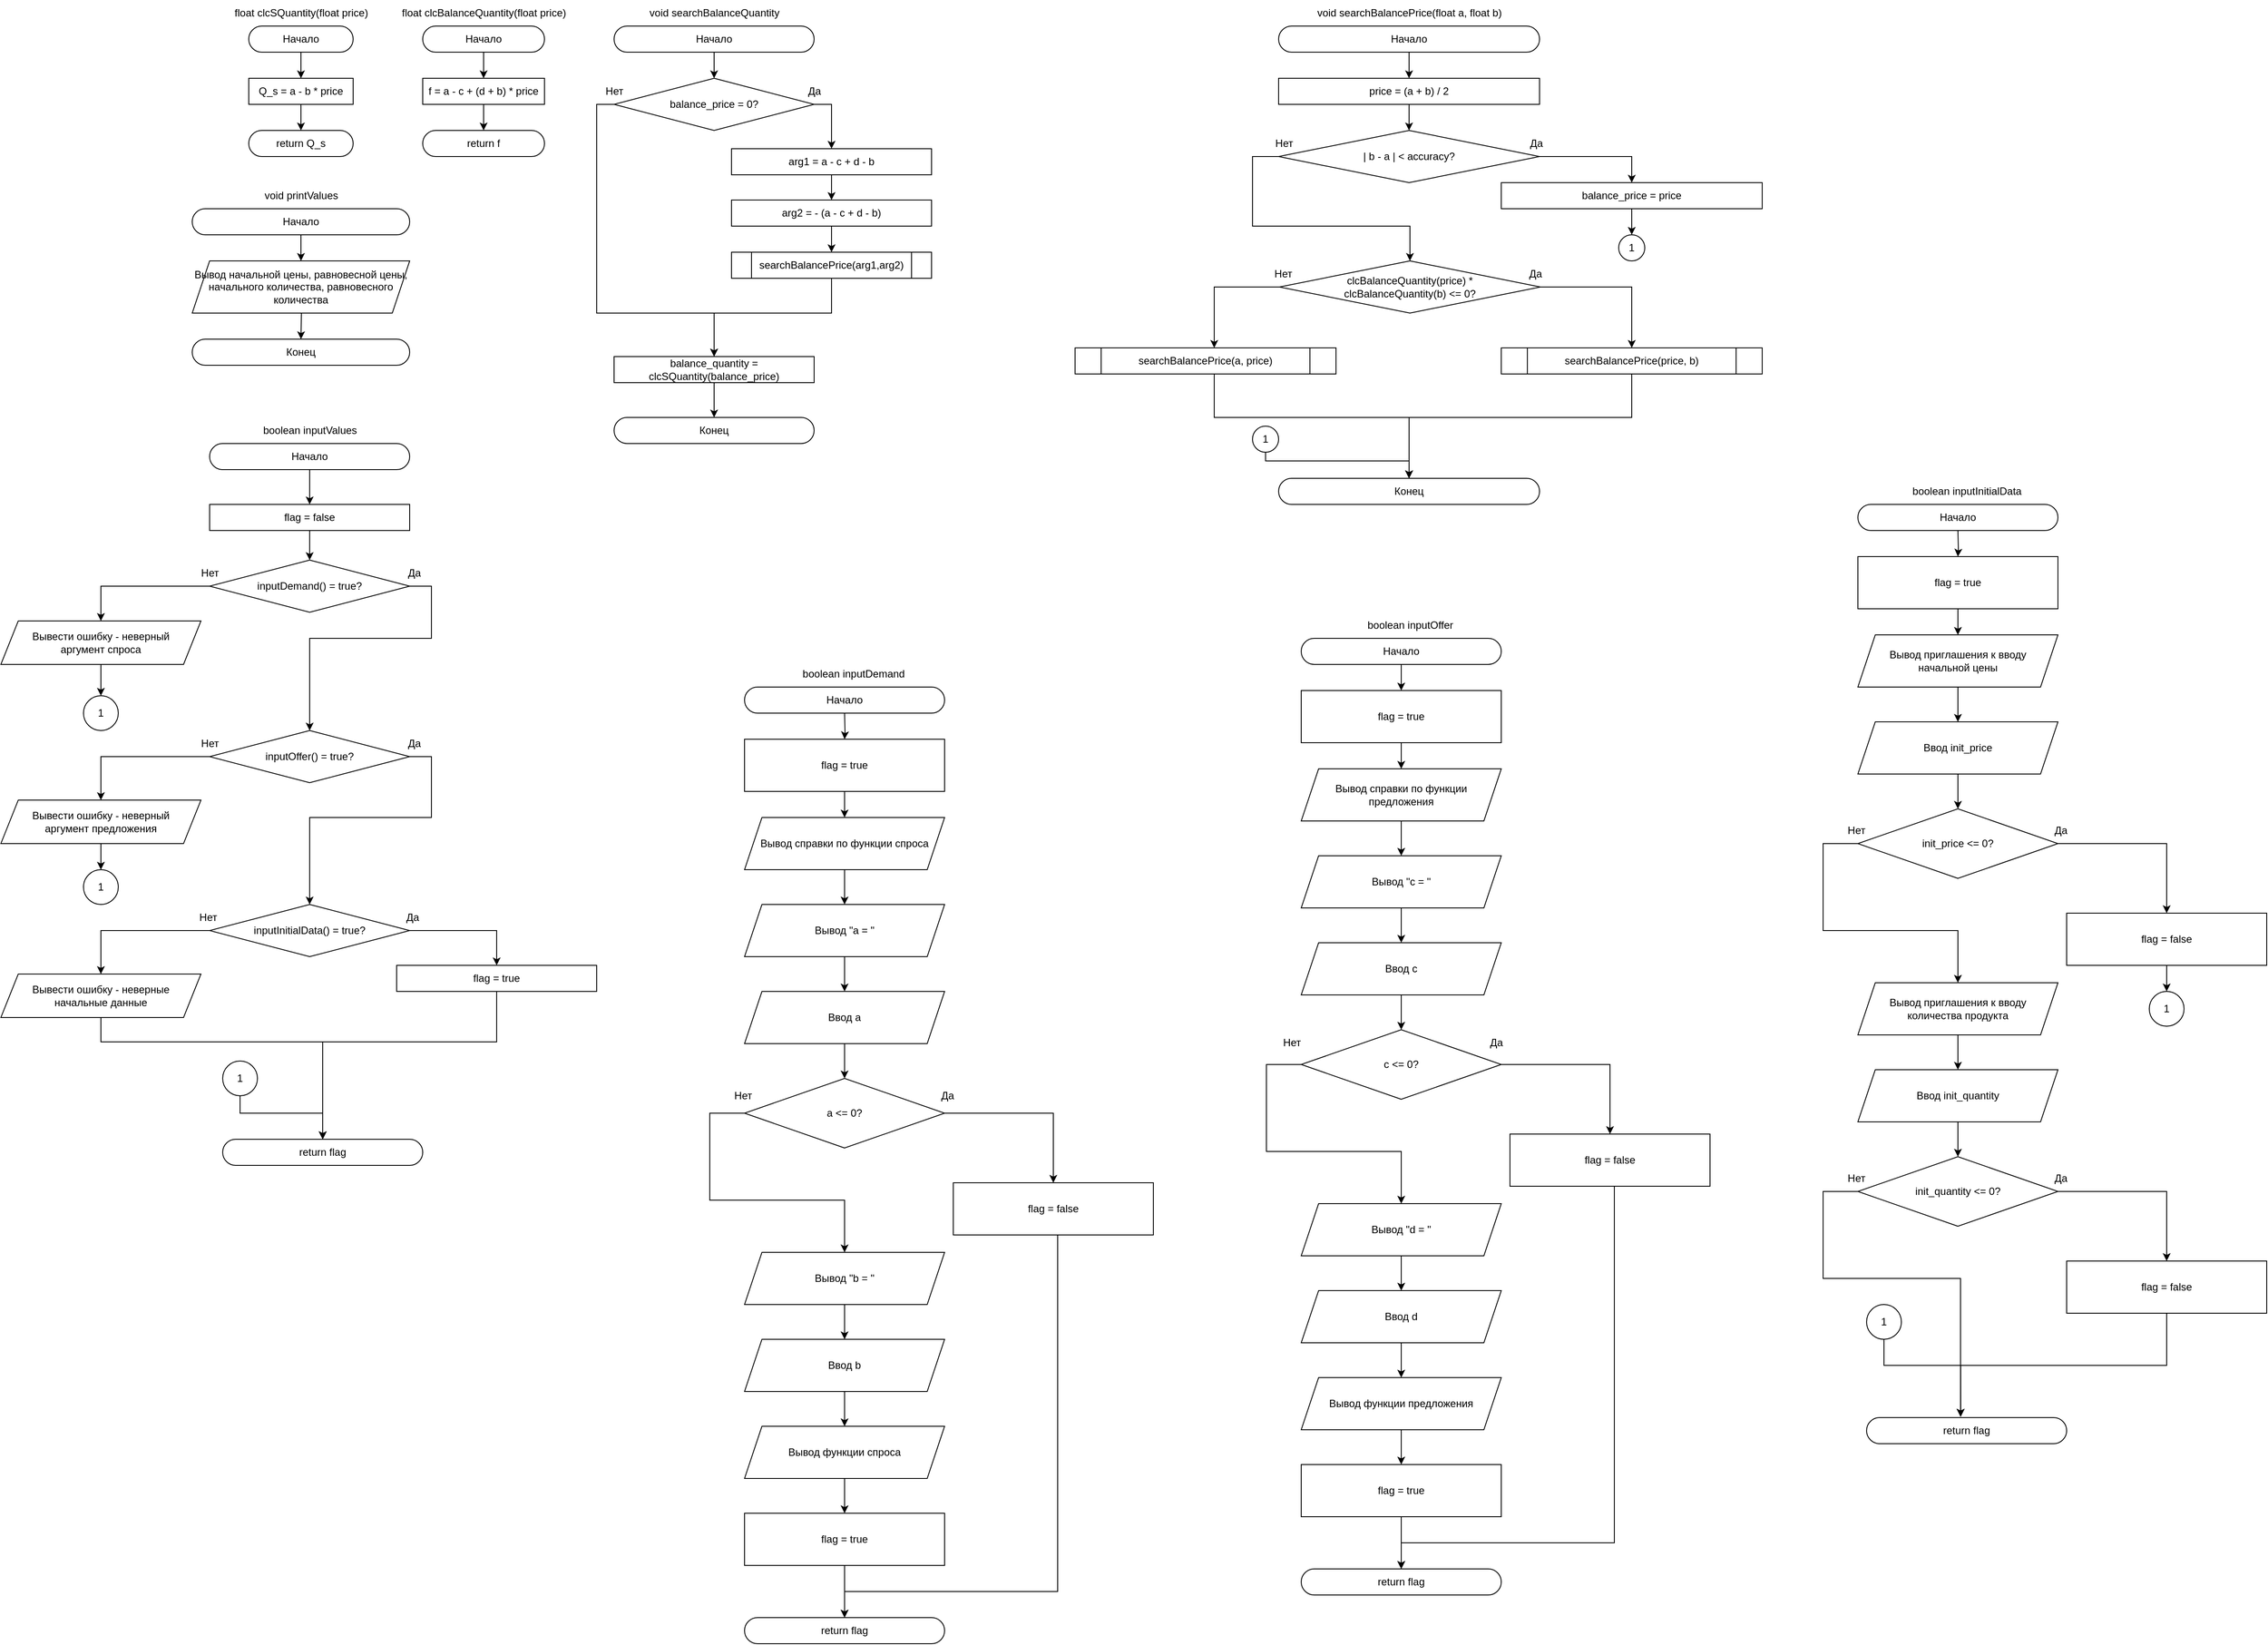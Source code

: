 <mxfile version="24.8.4">
  <diagram name="Page-1" id="zEZrDrpn3lXWLX4fDkkP">
    <mxGraphModel dx="4924" dy="2183" grid="1" gridSize="10" guides="1" tooltips="1" connect="1" arrows="1" fold="1" page="1" pageScale="1" pageWidth="827" pageHeight="1169" math="0" shadow="0">
      <root>
        <mxCell id="0" />
        <mxCell id="1" parent="0" />
        <mxCell id="jwcAEyYZiwVqodNBMimY-10" value="" style="edgeStyle=orthogonalEdgeStyle;rounded=0;orthogonalLoop=1;jettySize=auto;html=1;" edge="1" parent="1" source="jwcAEyYZiwVqodNBMimY-3" target="jwcAEyYZiwVqodNBMimY-9">
          <mxGeometry relative="1" as="geometry" />
        </mxCell>
        <mxCell id="jwcAEyYZiwVqodNBMimY-3" value="Начало" style="html=1;dashed=0;whiteSpace=wrap;shape=mxgraph.dfd.start" vertex="1" parent="1">
          <mxGeometry x="210" y="90" width="120" height="30" as="geometry" />
        </mxCell>
        <mxCell id="jwcAEyYZiwVqodNBMimY-4" value="float clcSQuantity(float price)" style="text;html=1;align=center;verticalAlign=middle;resizable=0;points=[];autosize=1;strokeColor=none;fillColor=none;" vertex="1" parent="1">
          <mxGeometry x="180" y="60" width="180" height="30" as="geometry" />
        </mxCell>
        <mxCell id="jwcAEyYZiwVqodNBMimY-8" value="return Q_s" style="html=1;dashed=0;whiteSpace=wrap;shape=mxgraph.dfd.start" vertex="1" parent="1">
          <mxGeometry x="210" y="210" width="120" height="30" as="geometry" />
        </mxCell>
        <mxCell id="jwcAEyYZiwVqodNBMimY-11" value="" style="edgeStyle=orthogonalEdgeStyle;rounded=0;orthogonalLoop=1;jettySize=auto;html=1;" edge="1" parent="1" source="jwcAEyYZiwVqodNBMimY-9" target="jwcAEyYZiwVqodNBMimY-8">
          <mxGeometry relative="1" as="geometry" />
        </mxCell>
        <mxCell id="jwcAEyYZiwVqodNBMimY-9" value="Q_s = a - b * price" style="rounded=0;whiteSpace=wrap;html=1;" vertex="1" parent="1">
          <mxGeometry x="210" y="150" width="120" height="30" as="geometry" />
        </mxCell>
        <mxCell id="jwcAEyYZiwVqodNBMimY-12" value="" style="edgeStyle=orthogonalEdgeStyle;rounded=0;orthogonalLoop=1;jettySize=auto;html=1;" edge="1" parent="1" source="jwcAEyYZiwVqodNBMimY-13" target="jwcAEyYZiwVqodNBMimY-16">
          <mxGeometry relative="1" as="geometry" />
        </mxCell>
        <mxCell id="jwcAEyYZiwVqodNBMimY-13" value="Начало" style="html=1;dashed=0;whiteSpace=wrap;shape=mxgraph.dfd.start" vertex="1" parent="1">
          <mxGeometry x="410" y="90" width="140" height="30" as="geometry" />
        </mxCell>
        <mxCell id="jwcAEyYZiwVqodNBMimY-14" value="return f" style="html=1;dashed=0;whiteSpace=wrap;shape=mxgraph.dfd.start" vertex="1" parent="1">
          <mxGeometry x="410" y="210" width="140" height="30" as="geometry" />
        </mxCell>
        <mxCell id="jwcAEyYZiwVqodNBMimY-15" value="" style="edgeStyle=orthogonalEdgeStyle;rounded=0;orthogonalLoop=1;jettySize=auto;html=1;" edge="1" parent="1" source="jwcAEyYZiwVqodNBMimY-16" target="jwcAEyYZiwVqodNBMimY-14">
          <mxGeometry relative="1" as="geometry" />
        </mxCell>
        <mxCell id="jwcAEyYZiwVqodNBMimY-16" value="f = a - c + (d + b) * price" style="rounded=0;whiteSpace=wrap;html=1;" vertex="1" parent="1">
          <mxGeometry x="410" y="150" width="140" height="30" as="geometry" />
        </mxCell>
        <mxCell id="jwcAEyYZiwVqodNBMimY-17" value="float clcBalanceQuantity(float price)" style="text;html=1;align=center;verticalAlign=middle;resizable=0;points=[];autosize=1;strokeColor=none;fillColor=none;" vertex="1" parent="1">
          <mxGeometry x="375" y="60" width="210" height="30" as="geometry" />
        </mxCell>
        <mxCell id="jwcAEyYZiwVqodNBMimY-18" value="" style="edgeStyle=orthogonalEdgeStyle;rounded=0;orthogonalLoop=1;jettySize=auto;html=1;entryX=0.5;entryY=0;entryDx=0;entryDy=0;" edge="1" parent="1" source="jwcAEyYZiwVqodNBMimY-19" target="jwcAEyYZiwVqodNBMimY-25">
          <mxGeometry relative="1" as="geometry">
            <mxPoint x="700.0" y="150" as="targetPoint" />
            <Array as="points">
              <mxPoint x="745" y="150" />
              <mxPoint x="745" y="150" />
            </Array>
          </mxGeometry>
        </mxCell>
        <mxCell id="jwcAEyYZiwVqodNBMimY-19" value="Начало" style="html=1;dashed=0;whiteSpace=wrap;shape=mxgraph.dfd.start" vertex="1" parent="1">
          <mxGeometry x="630" y="90" width="230" height="30" as="geometry" />
        </mxCell>
        <mxCell id="jwcAEyYZiwVqodNBMimY-20" value="Конец" style="html=1;dashed=0;whiteSpace=wrap;shape=mxgraph.dfd.start" vertex="1" parent="1">
          <mxGeometry x="630" y="540" width="230" height="30" as="geometry" />
        </mxCell>
        <mxCell id="jwcAEyYZiwVqodNBMimY-23" value="void searchBalanceQuantity" style="text;html=1;align=center;verticalAlign=middle;resizable=0;points=[];autosize=1;strokeColor=none;fillColor=none;" vertex="1" parent="1">
          <mxGeometry x="655" y="60" width="180" height="30" as="geometry" />
        </mxCell>
        <mxCell id="jwcAEyYZiwVqodNBMimY-37" style="edgeStyle=orthogonalEdgeStyle;rounded=0;orthogonalLoop=1;jettySize=auto;html=1;entryX=0.5;entryY=0;entryDx=0;entryDy=0;" edge="1" parent="1" source="jwcAEyYZiwVqodNBMimY-25" target="jwcAEyYZiwVqodNBMimY-29">
          <mxGeometry relative="1" as="geometry">
            <Array as="points">
              <mxPoint x="880" y="180" />
              <mxPoint x="880" y="230" />
            </Array>
          </mxGeometry>
        </mxCell>
        <mxCell id="jwcAEyYZiwVqodNBMimY-39" style="edgeStyle=orthogonalEdgeStyle;rounded=0;orthogonalLoop=1;jettySize=auto;html=1;entryX=0.5;entryY=0;entryDx=0;entryDy=0;" edge="1" parent="1" source="jwcAEyYZiwVqodNBMimY-25" target="jwcAEyYZiwVqodNBMimY-41">
          <mxGeometry relative="1" as="geometry">
            <mxPoint x="700" y="450" as="targetPoint" />
            <Array as="points">
              <mxPoint x="610" y="180" />
              <mxPoint x="610" y="420" />
              <mxPoint x="745" y="420" />
            </Array>
          </mxGeometry>
        </mxCell>
        <mxCell id="jwcAEyYZiwVqodNBMimY-25" value="balance_price = 0?" style="rhombus;whiteSpace=wrap;html=1;" vertex="1" parent="1">
          <mxGeometry x="630" y="150" width="230" height="60" as="geometry" />
        </mxCell>
        <mxCell id="jwcAEyYZiwVqodNBMimY-43" style="edgeStyle=orthogonalEdgeStyle;rounded=0;orthogonalLoop=1;jettySize=auto;html=1;entryX=0.5;entryY=0;entryDx=0;entryDy=0;" edge="1" parent="1" source="jwcAEyYZiwVqodNBMimY-26" target="jwcAEyYZiwVqodNBMimY-41">
          <mxGeometry relative="1" as="geometry">
            <Array as="points">
              <mxPoint x="880" y="420" />
              <mxPoint x="745" y="420" />
            </Array>
          </mxGeometry>
        </mxCell>
        <mxCell id="jwcAEyYZiwVqodNBMimY-26" value="searchBalancePrice(arg1,arg2)" style="shape=process;whiteSpace=wrap;html=1;backgroundOutline=1;" vertex="1" parent="1">
          <mxGeometry x="765" y="350" width="230" height="30" as="geometry" />
        </mxCell>
        <mxCell id="jwcAEyYZiwVqodNBMimY-34" value="" style="edgeStyle=orthogonalEdgeStyle;rounded=0;orthogonalLoop=1;jettySize=auto;html=1;" edge="1" parent="1" source="jwcAEyYZiwVqodNBMimY-29" target="jwcAEyYZiwVqodNBMimY-30">
          <mxGeometry relative="1" as="geometry" />
        </mxCell>
        <mxCell id="jwcAEyYZiwVqodNBMimY-29" value="arg1 = a - c + d - b" style="rounded=0;whiteSpace=wrap;html=1;" vertex="1" parent="1">
          <mxGeometry x="765" y="231" width="230" height="30" as="geometry" />
        </mxCell>
        <mxCell id="jwcAEyYZiwVqodNBMimY-35" value="" style="edgeStyle=orthogonalEdgeStyle;rounded=0;orthogonalLoop=1;jettySize=auto;html=1;" edge="1" parent="1" source="jwcAEyYZiwVqodNBMimY-30" target="jwcAEyYZiwVqodNBMimY-26">
          <mxGeometry relative="1" as="geometry" />
        </mxCell>
        <mxCell id="jwcAEyYZiwVqodNBMimY-30" value="arg2 = - (a - c + d - b)" style="rounded=0;whiteSpace=wrap;html=1;" vertex="1" parent="1">
          <mxGeometry x="765" y="290" width="230" height="30" as="geometry" />
        </mxCell>
        <mxCell id="jwcAEyYZiwVqodNBMimY-36" value="Нет" style="text;html=1;align=center;verticalAlign=middle;resizable=0;points=[];autosize=1;strokeColor=none;fillColor=none;" vertex="1" parent="1">
          <mxGeometry x="610" y="150" width="40" height="30" as="geometry" />
        </mxCell>
        <mxCell id="jwcAEyYZiwVqodNBMimY-38" value="Да" style="text;html=1;align=center;verticalAlign=middle;resizable=0;points=[];autosize=1;strokeColor=none;fillColor=none;" vertex="1" parent="1">
          <mxGeometry x="840" y="150" width="40" height="30" as="geometry" />
        </mxCell>
        <mxCell id="jwcAEyYZiwVqodNBMimY-44" value="" style="edgeStyle=orthogonalEdgeStyle;rounded=0;orthogonalLoop=1;jettySize=auto;html=1;" edge="1" parent="1" source="jwcAEyYZiwVqodNBMimY-41" target="jwcAEyYZiwVqodNBMimY-20">
          <mxGeometry relative="1" as="geometry" />
        </mxCell>
        <mxCell id="jwcAEyYZiwVqodNBMimY-41" value="balance_quantity = clcSQuantity(balance_price)" style="rounded=0;whiteSpace=wrap;html=1;" vertex="1" parent="1">
          <mxGeometry x="630" y="470" width="230" height="30" as="geometry" />
        </mxCell>
        <mxCell id="jwcAEyYZiwVqodNBMimY-53" value="" style="edgeStyle=orthogonalEdgeStyle;rounded=0;orthogonalLoop=1;jettySize=auto;html=1;" edge="1" parent="1" source="jwcAEyYZiwVqodNBMimY-46" target="jwcAEyYZiwVqodNBMimY-49">
          <mxGeometry relative="1" as="geometry" />
        </mxCell>
        <mxCell id="jwcAEyYZiwVqodNBMimY-46" value="Начало" style="html=1;dashed=0;whiteSpace=wrap;shape=mxgraph.dfd.start" vertex="1" parent="1">
          <mxGeometry x="1394" y="90" width="300" height="30" as="geometry" />
        </mxCell>
        <mxCell id="jwcAEyYZiwVqodNBMimY-47" value="Конец" style="html=1;dashed=0;whiteSpace=wrap;shape=mxgraph.dfd.start" vertex="1" parent="1">
          <mxGeometry x="1394" y="610" width="300" height="30" as="geometry" />
        </mxCell>
        <mxCell id="jwcAEyYZiwVqodNBMimY-55" value="" style="edgeStyle=orthogonalEdgeStyle;rounded=0;orthogonalLoop=1;jettySize=auto;html=1;" edge="1" parent="1" source="jwcAEyYZiwVqodNBMimY-49" target="jwcAEyYZiwVqodNBMimY-54">
          <mxGeometry relative="1" as="geometry" />
        </mxCell>
        <mxCell id="jwcAEyYZiwVqodNBMimY-49" value="price = (a + b) / 2" style="rounded=0;whiteSpace=wrap;html=1;" vertex="1" parent="1">
          <mxGeometry x="1394" y="150" width="300" height="30" as="geometry" />
        </mxCell>
        <mxCell id="jwcAEyYZiwVqodNBMimY-52" value="void searchBalancePrice(float a, float b)" style="text;html=1;align=center;verticalAlign=middle;resizable=0;points=[];autosize=1;strokeColor=none;fillColor=none;" vertex="1" parent="1">
          <mxGeometry x="1424" y="60" width="240" height="30" as="geometry" />
        </mxCell>
        <mxCell id="jwcAEyYZiwVqodNBMimY-57" style="edgeStyle=orthogonalEdgeStyle;rounded=0;orthogonalLoop=1;jettySize=auto;html=1;entryX=0.5;entryY=0;entryDx=0;entryDy=0;" edge="1" parent="1" source="jwcAEyYZiwVqodNBMimY-54" target="jwcAEyYZiwVqodNBMimY-56">
          <mxGeometry relative="1" as="geometry">
            <Array as="points">
              <mxPoint x="1800" y="240" />
            </Array>
          </mxGeometry>
        </mxCell>
        <mxCell id="jwcAEyYZiwVqodNBMimY-59" style="edgeStyle=orthogonalEdgeStyle;rounded=0;orthogonalLoop=1;jettySize=auto;html=1;entryX=0.5;entryY=0;entryDx=0;entryDy=0;" edge="1" parent="1" source="jwcAEyYZiwVqodNBMimY-54" target="jwcAEyYZiwVqodNBMimY-58">
          <mxGeometry relative="1" as="geometry">
            <Array as="points">
              <mxPoint x="1364" y="240" />
              <mxPoint x="1364" y="320" />
              <mxPoint x="1545" y="320" />
            </Array>
          </mxGeometry>
        </mxCell>
        <mxCell id="jwcAEyYZiwVqodNBMimY-54" value="| b - a | &amp;lt; accuracy?" style="rhombus;whiteSpace=wrap;html=1;" vertex="1" parent="1">
          <mxGeometry x="1394" y="210" width="300" height="60" as="geometry" />
        </mxCell>
        <mxCell id="jwcAEyYZiwVqodNBMimY-70" value="" style="edgeStyle=orthogonalEdgeStyle;rounded=0;orthogonalLoop=1;jettySize=auto;html=1;" edge="1" parent="1" source="jwcAEyYZiwVqodNBMimY-56" target="jwcAEyYZiwVqodNBMimY-69">
          <mxGeometry relative="1" as="geometry" />
        </mxCell>
        <mxCell id="jwcAEyYZiwVqodNBMimY-56" value="balance_price = price" style="rounded=0;whiteSpace=wrap;html=1;" vertex="1" parent="1">
          <mxGeometry x="1650" y="270" width="300" height="30" as="geometry" />
        </mxCell>
        <mxCell id="jwcAEyYZiwVqodNBMimY-63" style="edgeStyle=orthogonalEdgeStyle;rounded=0;orthogonalLoop=1;jettySize=auto;html=1;" edge="1" parent="1" source="jwcAEyYZiwVqodNBMimY-58" target="jwcAEyYZiwVqodNBMimY-62">
          <mxGeometry relative="1" as="geometry">
            <Array as="points">
              <mxPoint x="1800" y="390" />
            </Array>
          </mxGeometry>
        </mxCell>
        <mxCell id="jwcAEyYZiwVqodNBMimY-58" value="clcBalanceQuantity(price) *&lt;br&gt;clcBalanceQuantity(b) &amp;lt;= 0? " style="rhombus;whiteSpace=wrap;html=1;" vertex="1" parent="1">
          <mxGeometry x="1395" y="360" width="300" height="60" as="geometry" />
        </mxCell>
        <mxCell id="jwcAEyYZiwVqodNBMimY-60" value="Нет" style="text;html=1;align=center;verticalAlign=middle;resizable=0;points=[];autosize=1;strokeColor=none;fillColor=none;" vertex="1" parent="1">
          <mxGeometry x="1380" y="210" width="40" height="30" as="geometry" />
        </mxCell>
        <mxCell id="jwcAEyYZiwVqodNBMimY-61" value="Да" style="text;html=1;align=center;verticalAlign=middle;resizable=0;points=[];autosize=1;strokeColor=none;fillColor=none;" vertex="1" parent="1">
          <mxGeometry x="1670" y="210" width="40" height="30" as="geometry" />
        </mxCell>
        <mxCell id="jwcAEyYZiwVqodNBMimY-62" value="searchBalancePrice(price, b)" style="shape=process;whiteSpace=wrap;html=1;backgroundOutline=1;" vertex="1" parent="1">
          <mxGeometry x="1650" y="460" width="300" height="30" as="geometry" />
        </mxCell>
        <mxCell id="jwcAEyYZiwVqodNBMimY-64" value="searchBalancePrice(a, price)" style="shape=process;whiteSpace=wrap;html=1;backgroundOutline=1;" vertex="1" parent="1">
          <mxGeometry x="1160" y="460" width="300" height="30" as="geometry" />
        </mxCell>
        <mxCell id="jwcAEyYZiwVqodNBMimY-65" style="edgeStyle=orthogonalEdgeStyle;rounded=0;orthogonalLoop=1;jettySize=auto;html=1;entryX=0.5;entryY=0;entryDx=0;entryDy=0;" edge="1" parent="1" source="jwcAEyYZiwVqodNBMimY-58">
          <mxGeometry relative="1" as="geometry">
            <mxPoint x="1320" y="460.0" as="targetPoint" />
            <Array as="points">
              <mxPoint x="1320" y="390" />
            </Array>
          </mxGeometry>
        </mxCell>
        <mxCell id="jwcAEyYZiwVqodNBMimY-66" style="edgeStyle=orthogonalEdgeStyle;rounded=0;orthogonalLoop=1;jettySize=auto;html=1;entryX=0.5;entryY=0.5;entryDx=0;entryDy=-15;entryPerimeter=0;exitX=0.5;exitY=1;exitDx=0;exitDy=0;" edge="1" parent="1" target="jwcAEyYZiwVqodNBMimY-47">
          <mxGeometry relative="1" as="geometry">
            <mxPoint x="1320" y="490.0" as="sourcePoint" />
            <Array as="points">
              <mxPoint x="1320" y="540" />
              <mxPoint x="1544" y="540" />
            </Array>
          </mxGeometry>
        </mxCell>
        <mxCell id="jwcAEyYZiwVqodNBMimY-67" style="edgeStyle=orthogonalEdgeStyle;rounded=0;orthogonalLoop=1;jettySize=auto;html=1;entryX=0.5;entryY=0.5;entryDx=0;entryDy=-15;entryPerimeter=0;" edge="1" parent="1" source="jwcAEyYZiwVqodNBMimY-62" target="jwcAEyYZiwVqodNBMimY-47">
          <mxGeometry relative="1" as="geometry">
            <Array as="points">
              <mxPoint x="1800" y="540" />
              <mxPoint x="1544" y="540" />
            </Array>
          </mxGeometry>
        </mxCell>
        <mxCell id="jwcAEyYZiwVqodNBMimY-69" value="1" style="ellipse;whiteSpace=wrap;html=1;aspect=fixed;" vertex="1" parent="1">
          <mxGeometry x="1785" y="330" width="30" height="30" as="geometry" />
        </mxCell>
        <mxCell id="jwcAEyYZiwVqodNBMimY-73" value="" style="edgeStyle=orthogonalEdgeStyle;rounded=0;orthogonalLoop=1;jettySize=auto;html=1;" edge="1" parent="1" source="jwcAEyYZiwVqodNBMimY-71" target="jwcAEyYZiwVqodNBMimY-47">
          <mxGeometry relative="1" as="geometry">
            <Array as="points">
              <mxPoint x="1379" y="590" />
              <mxPoint x="1544" y="590" />
            </Array>
          </mxGeometry>
        </mxCell>
        <mxCell id="jwcAEyYZiwVqodNBMimY-71" value="1" style="ellipse;whiteSpace=wrap;html=1;aspect=fixed;" vertex="1" parent="1">
          <mxGeometry x="1364" y="550" width="30" height="30" as="geometry" />
        </mxCell>
        <mxCell id="jwcAEyYZiwVqodNBMimY-74" value="" style="edgeStyle=orthogonalEdgeStyle;rounded=0;orthogonalLoop=1;jettySize=auto;html=1;" edge="1" parent="1" source="jwcAEyYZiwVqodNBMimY-75">
          <mxGeometry relative="1" as="geometry">
            <mxPoint x="270.029" y="360" as="targetPoint" />
          </mxGeometry>
        </mxCell>
        <mxCell id="jwcAEyYZiwVqodNBMimY-75" value="Начало" style="html=1;dashed=0;whiteSpace=wrap;shape=mxgraph.dfd.start" vertex="1" parent="1">
          <mxGeometry x="145" y="300" width="250" height="30" as="geometry" />
        </mxCell>
        <mxCell id="jwcAEyYZiwVqodNBMimY-76" value="&lt;div&gt;void printValues&lt;/div&gt;" style="text;html=1;align=center;verticalAlign=middle;resizable=0;points=[];autosize=1;strokeColor=none;fillColor=none;" vertex="1" parent="1">
          <mxGeometry x="215" y="270" width="110" height="30" as="geometry" />
        </mxCell>
        <mxCell id="jwcAEyYZiwVqodNBMimY-77" value="&lt;div&gt;Конец&lt;/div&gt;" style="html=1;dashed=0;whiteSpace=wrap;shape=mxgraph.dfd.start" vertex="1" parent="1">
          <mxGeometry x="145" y="450" width="250" height="30" as="geometry" />
        </mxCell>
        <mxCell id="jwcAEyYZiwVqodNBMimY-78" value="" style="edgeStyle=orthogonalEdgeStyle;rounded=0;orthogonalLoop=1;jettySize=auto;html=1;" edge="1" parent="1" target="jwcAEyYZiwVqodNBMimY-77">
          <mxGeometry relative="1" as="geometry">
            <mxPoint x="270.029" y="390" as="sourcePoint" />
          </mxGeometry>
        </mxCell>
        <mxCell id="jwcAEyYZiwVqodNBMimY-80" value="Вывод начальной цены, равновесной цены, начального количества, равновесного количества" style="shape=parallelogram;perimeter=parallelogramPerimeter;whiteSpace=wrap;html=1;fixedSize=1;" vertex="1" parent="1">
          <mxGeometry x="145" y="360" width="250" height="60" as="geometry" />
        </mxCell>
        <mxCell id="jwcAEyYZiwVqodNBMimY-105" style="edgeStyle=orthogonalEdgeStyle;rounded=0;orthogonalLoop=1;jettySize=auto;html=1;entryX=0.5;entryY=0;entryDx=0;entryDy=0;" edge="1" parent="1" source="jwcAEyYZiwVqodNBMimY-82" target="jwcAEyYZiwVqodNBMimY-103">
          <mxGeometry relative="1" as="geometry" />
        </mxCell>
        <mxCell id="jwcAEyYZiwVqodNBMimY-82" value="Начало" style="html=1;dashed=0;whiteSpace=wrap;shape=mxgraph.dfd.start" vertex="1" parent="1">
          <mxGeometry x="165" y="570" width="230" height="30" as="geometry" />
        </mxCell>
        <mxCell id="jwcAEyYZiwVqodNBMimY-83" value="boolean inputValues" style="text;html=1;align=center;verticalAlign=middle;resizable=0;points=[];autosize=1;strokeColor=none;fillColor=none;" vertex="1" parent="1">
          <mxGeometry x="210" y="540" width="140" height="30" as="geometry" />
        </mxCell>
        <mxCell id="jwcAEyYZiwVqodNBMimY-84" value="return flag" style="html=1;dashed=0;whiteSpace=wrap;shape=mxgraph.dfd.start" vertex="1" parent="1">
          <mxGeometry x="180" y="1370" width="230" height="30" as="geometry" />
        </mxCell>
        <mxCell id="jwcAEyYZiwVqodNBMimY-90" style="edgeStyle=orthogonalEdgeStyle;rounded=0;orthogonalLoop=1;jettySize=auto;html=1;entryX=0.5;entryY=0;entryDx=0;entryDy=0;" edge="1" parent="1" source="jwcAEyYZiwVqodNBMimY-87" target="jwcAEyYZiwVqodNBMimY-89">
          <mxGeometry relative="1" as="geometry">
            <Array as="points">
              <mxPoint x="420" y="734" />
              <mxPoint x="420" y="794" />
              <mxPoint x="280" y="794" />
            </Array>
          </mxGeometry>
        </mxCell>
        <mxCell id="jwcAEyYZiwVqodNBMimY-97" style="edgeStyle=orthogonalEdgeStyle;rounded=0;orthogonalLoop=1;jettySize=auto;html=1;entryX=0.5;entryY=0;entryDx=0;entryDy=0;" edge="1" parent="1" source="jwcAEyYZiwVqodNBMimY-87" target="jwcAEyYZiwVqodNBMimY-96">
          <mxGeometry relative="1" as="geometry" />
        </mxCell>
        <mxCell id="jwcAEyYZiwVqodNBMimY-87" value="inputDemand() = true?" style="rhombus;whiteSpace=wrap;html=1;" vertex="1" parent="1">
          <mxGeometry x="165" y="704" width="230" height="60" as="geometry" />
        </mxCell>
        <mxCell id="jwcAEyYZiwVqodNBMimY-93" style="edgeStyle=orthogonalEdgeStyle;rounded=0;orthogonalLoop=1;jettySize=auto;html=1;entryX=0.5;entryY=0;entryDx=0;entryDy=0;" edge="1" parent="1" source="jwcAEyYZiwVqodNBMimY-89" target="jwcAEyYZiwVqodNBMimY-91">
          <mxGeometry relative="1" as="geometry">
            <Array as="points">
              <mxPoint x="420" y="930" />
              <mxPoint x="420" y="1000" />
              <mxPoint x="280" y="1000" />
            </Array>
          </mxGeometry>
        </mxCell>
        <mxCell id="jwcAEyYZiwVqodNBMimY-99" style="edgeStyle=orthogonalEdgeStyle;rounded=0;orthogonalLoop=1;jettySize=auto;html=1;entryX=0.5;entryY=0;entryDx=0;entryDy=0;" edge="1" parent="1" source="jwcAEyYZiwVqodNBMimY-89" target="jwcAEyYZiwVqodNBMimY-98">
          <mxGeometry relative="1" as="geometry">
            <Array as="points">
              <mxPoint x="40" y="930" />
            </Array>
          </mxGeometry>
        </mxCell>
        <mxCell id="jwcAEyYZiwVqodNBMimY-89" value="inputOffer() = true?" style="rhombus;whiteSpace=wrap;html=1;" vertex="1" parent="1">
          <mxGeometry x="165" y="900" width="230" height="60" as="geometry" />
        </mxCell>
        <mxCell id="jwcAEyYZiwVqodNBMimY-95" style="edgeStyle=orthogonalEdgeStyle;rounded=0;orthogonalLoop=1;jettySize=auto;html=1;entryX=0.5;entryY=0;entryDx=0;entryDy=0;" edge="1" parent="1" source="jwcAEyYZiwVqodNBMimY-91" target="jwcAEyYZiwVqodNBMimY-94">
          <mxGeometry relative="1" as="geometry">
            <Array as="points">
              <mxPoint x="495" y="1130" />
            </Array>
          </mxGeometry>
        </mxCell>
        <mxCell id="jwcAEyYZiwVqodNBMimY-101" style="edgeStyle=orthogonalEdgeStyle;rounded=0;orthogonalLoop=1;jettySize=auto;html=1;" edge="1" parent="1" source="jwcAEyYZiwVqodNBMimY-91" target="jwcAEyYZiwVqodNBMimY-100">
          <mxGeometry relative="1" as="geometry" />
        </mxCell>
        <mxCell id="jwcAEyYZiwVqodNBMimY-91" value="inputInitialData() = true?" style="rhombus;whiteSpace=wrap;html=1;" vertex="1" parent="1">
          <mxGeometry x="165" y="1100" width="230" height="60" as="geometry" />
        </mxCell>
        <mxCell id="jwcAEyYZiwVqodNBMimY-94" value="flag = true" style="rounded=0;whiteSpace=wrap;html=1;" vertex="1" parent="1">
          <mxGeometry x="380" y="1170" width="230" height="30" as="geometry" />
        </mxCell>
        <mxCell id="jwcAEyYZiwVqodNBMimY-110" value="" style="edgeStyle=orthogonalEdgeStyle;rounded=0;orthogonalLoop=1;jettySize=auto;html=1;" edge="1" parent="1" source="jwcAEyYZiwVqodNBMimY-96" target="jwcAEyYZiwVqodNBMimY-109">
          <mxGeometry relative="1" as="geometry" />
        </mxCell>
        <mxCell id="jwcAEyYZiwVqodNBMimY-96" value="Вывести ошибку - неверный&lt;br&gt; аргумент спроса" style="shape=parallelogram;perimeter=parallelogramPerimeter;whiteSpace=wrap;html=1;fixedSize=1;" vertex="1" parent="1">
          <mxGeometry x="-75" y="774" width="230" height="50" as="geometry" />
        </mxCell>
        <mxCell id="jwcAEyYZiwVqodNBMimY-112" value="" style="edgeStyle=orthogonalEdgeStyle;rounded=0;orthogonalLoop=1;jettySize=auto;html=1;" edge="1" parent="1" source="jwcAEyYZiwVqodNBMimY-98" target="jwcAEyYZiwVqodNBMimY-111">
          <mxGeometry relative="1" as="geometry" />
        </mxCell>
        <mxCell id="jwcAEyYZiwVqodNBMimY-98" value="Вывести ошибку - неверный&lt;br&gt; аргумент предложения" style="shape=parallelogram;perimeter=parallelogramPerimeter;whiteSpace=wrap;html=1;fixedSize=1;" vertex="1" parent="1">
          <mxGeometry x="-75" y="980" width="230" height="50" as="geometry" />
        </mxCell>
        <mxCell id="jwcAEyYZiwVqodNBMimY-100" value="Вывести ошибку - неверные&lt;br&gt;начальные данные" style="shape=parallelogram;perimeter=parallelogramPerimeter;whiteSpace=wrap;html=1;fixedSize=1;" vertex="1" parent="1">
          <mxGeometry x="-75" y="1180" width="230" height="50" as="geometry" />
        </mxCell>
        <mxCell id="jwcAEyYZiwVqodNBMimY-104" style="edgeStyle=orthogonalEdgeStyle;rounded=0;orthogonalLoop=1;jettySize=auto;html=1;entryX=0.5;entryY=0;entryDx=0;entryDy=0;" edge="1" parent="1" source="jwcAEyYZiwVqodNBMimY-103" target="jwcAEyYZiwVqodNBMimY-87">
          <mxGeometry relative="1" as="geometry" />
        </mxCell>
        <mxCell id="jwcAEyYZiwVqodNBMimY-103" value="flag = false" style="rounded=0;whiteSpace=wrap;html=1;" vertex="1" parent="1">
          <mxGeometry x="165" y="640" width="230" height="30" as="geometry" />
        </mxCell>
        <mxCell id="jwcAEyYZiwVqodNBMimY-106" style="edgeStyle=orthogonalEdgeStyle;rounded=0;orthogonalLoop=1;jettySize=auto;html=1;entryX=0.5;entryY=0.5;entryDx=0;entryDy=-15.0;entryPerimeter=0;" edge="1" parent="1" source="jwcAEyYZiwVqodNBMimY-94" target="jwcAEyYZiwVqodNBMimY-84">
          <mxGeometry relative="1" as="geometry">
            <Array as="points">
              <mxPoint x="495" y="1258" />
              <mxPoint x="295" y="1258" />
            </Array>
          </mxGeometry>
        </mxCell>
        <mxCell id="jwcAEyYZiwVqodNBMimY-107" style="edgeStyle=orthogonalEdgeStyle;rounded=0;orthogonalLoop=1;jettySize=auto;html=1;entryX=0.5;entryY=0.5;entryDx=0;entryDy=-15.0;entryPerimeter=0;" edge="1" parent="1" source="jwcAEyYZiwVqodNBMimY-100" target="jwcAEyYZiwVqodNBMimY-84">
          <mxGeometry relative="1" as="geometry">
            <Array as="points">
              <mxPoint x="40" y="1258" />
              <mxPoint x="295" y="1258" />
            </Array>
          </mxGeometry>
        </mxCell>
        <mxCell id="jwcAEyYZiwVqodNBMimY-109" value="1" style="ellipse;whiteSpace=wrap;html=1;aspect=fixed;" vertex="1" parent="1">
          <mxGeometry x="20" y="860" width="40" height="40" as="geometry" />
        </mxCell>
        <mxCell id="jwcAEyYZiwVqodNBMimY-111" value="1" style="ellipse;whiteSpace=wrap;html=1;aspect=fixed;" vertex="1" parent="1">
          <mxGeometry x="20" y="1060" width="40" height="40" as="geometry" />
        </mxCell>
        <mxCell id="jwcAEyYZiwVqodNBMimY-116" style="edgeStyle=orthogonalEdgeStyle;rounded=0;orthogonalLoop=1;jettySize=auto;html=1;entryX=0.5;entryY=0.5;entryDx=0;entryDy=-15.0;entryPerimeter=0;" edge="1" parent="1" source="jwcAEyYZiwVqodNBMimY-113" target="jwcAEyYZiwVqodNBMimY-84">
          <mxGeometry relative="1" as="geometry">
            <mxPoint x="290" y="1370" as="targetPoint" />
            <Array as="points">
              <mxPoint x="200" y="1340" />
              <mxPoint x="295" y="1340" />
            </Array>
          </mxGeometry>
        </mxCell>
        <mxCell id="jwcAEyYZiwVqodNBMimY-113" value="1" style="ellipse;whiteSpace=wrap;html=1;aspect=fixed;" vertex="1" parent="1">
          <mxGeometry x="180" y="1280" width="40" height="40" as="geometry" />
        </mxCell>
        <mxCell id="jwcAEyYZiwVqodNBMimY-118" value="Начало" style="html=1;dashed=0;whiteSpace=wrap;shape=mxgraph.dfd.start" vertex="1" parent="1">
          <mxGeometry x="780" y="850" width="230" height="30" as="geometry" />
        </mxCell>
        <mxCell id="jwcAEyYZiwVqodNBMimY-119" value="boolean inputDemand" style="text;html=1;align=center;verticalAlign=middle;resizable=0;points=[];autosize=1;strokeColor=none;fillColor=none;" vertex="1" parent="1">
          <mxGeometry x="830" y="820" width="150" height="30" as="geometry" />
        </mxCell>
        <mxCell id="jwcAEyYZiwVqodNBMimY-124" value="" style="edgeStyle=orthogonalEdgeStyle;rounded=0;orthogonalLoop=1;jettySize=auto;html=1;" edge="1" parent="1" source="jwcAEyYZiwVqodNBMimY-121">
          <mxGeometry relative="1" as="geometry">
            <mxPoint x="895" y="1100" as="targetPoint" />
          </mxGeometry>
        </mxCell>
        <mxCell id="jwcAEyYZiwVqodNBMimY-121" value="Вывод справки по функции спроса" style="shape=parallelogram;perimeter=parallelogramPerimeter;whiteSpace=wrap;html=1;fixedSize=1;" vertex="1" parent="1">
          <mxGeometry x="780" y="1000" width="230" height="60" as="geometry" />
        </mxCell>
        <mxCell id="jwcAEyYZiwVqodNBMimY-127" value="" style="edgeStyle=orthogonalEdgeStyle;rounded=0;orthogonalLoop=1;jettySize=auto;html=1;" edge="1" parent="1" source="jwcAEyYZiwVqodNBMimY-125" target="jwcAEyYZiwVqodNBMimY-126">
          <mxGeometry relative="1" as="geometry" />
        </mxCell>
        <mxCell id="jwcAEyYZiwVqodNBMimY-125" value="Ввод а" style="shape=parallelogram;perimeter=parallelogramPerimeter;whiteSpace=wrap;html=1;fixedSize=1;" vertex="1" parent="1">
          <mxGeometry x="780" y="1200" width="230" height="60" as="geometry" />
        </mxCell>
        <mxCell id="jwcAEyYZiwVqodNBMimY-129" style="edgeStyle=orthogonalEdgeStyle;rounded=0;orthogonalLoop=1;jettySize=auto;html=1;entryX=0.5;entryY=0;entryDx=0;entryDy=0;" edge="1" parent="1" source="jwcAEyYZiwVqodNBMimY-126" target="jwcAEyYZiwVqodNBMimY-128">
          <mxGeometry relative="1" as="geometry">
            <Array as="points">
              <mxPoint x="1135" y="1340" />
            </Array>
          </mxGeometry>
        </mxCell>
        <mxCell id="jwcAEyYZiwVqodNBMimY-134" style="edgeStyle=orthogonalEdgeStyle;rounded=0;orthogonalLoop=1;jettySize=auto;html=1;entryX=0.5;entryY=0;entryDx=0;entryDy=0;" edge="1" parent="1" source="jwcAEyYZiwVqodNBMimY-126" target="jwcAEyYZiwVqodNBMimY-133">
          <mxGeometry relative="1" as="geometry">
            <Array as="points">
              <mxPoint x="740" y="1340" />
              <mxPoint x="740" y="1440" />
              <mxPoint x="895" y="1440" />
            </Array>
          </mxGeometry>
        </mxCell>
        <mxCell id="jwcAEyYZiwVqodNBMimY-126" value="а &amp;lt;= 0?" style="rhombus;whiteSpace=wrap;html=1;direction=west;" vertex="1" parent="1">
          <mxGeometry x="780" y="1300" width="230" height="80" as="geometry" />
        </mxCell>
        <mxCell id="jwcAEyYZiwVqodNBMimY-128" value="flag = false" style="rounded=0;whiteSpace=wrap;html=1;" vertex="1" parent="1">
          <mxGeometry x="1020" y="1420" width="230" height="60" as="geometry" />
        </mxCell>
        <mxCell id="jwcAEyYZiwVqodNBMimY-132" value="" style="edgeStyle=orthogonalEdgeStyle;rounded=0;orthogonalLoop=1;jettySize=auto;html=1;" edge="1" parent="1" source="jwcAEyYZiwVqodNBMimY-131" target="jwcAEyYZiwVqodNBMimY-125">
          <mxGeometry relative="1" as="geometry" />
        </mxCell>
        <mxCell id="jwcAEyYZiwVqodNBMimY-131" value="Вывод &quot;a = &quot;" style="shape=parallelogram;perimeter=parallelogramPerimeter;whiteSpace=wrap;html=1;fixedSize=1;" vertex="1" parent="1">
          <mxGeometry x="780" y="1100" width="230" height="60" as="geometry" />
        </mxCell>
        <mxCell id="jwcAEyYZiwVqodNBMimY-136" value="" style="edgeStyle=orthogonalEdgeStyle;rounded=0;orthogonalLoop=1;jettySize=auto;html=1;" edge="1" parent="1" source="jwcAEyYZiwVqodNBMimY-133" target="jwcAEyYZiwVqodNBMimY-135">
          <mxGeometry relative="1" as="geometry" />
        </mxCell>
        <mxCell id="jwcAEyYZiwVqodNBMimY-133" value="Вывод &quot;b = &quot;" style="shape=parallelogram;perimeter=parallelogramPerimeter;whiteSpace=wrap;html=1;fixedSize=1;" vertex="1" parent="1">
          <mxGeometry x="780" y="1500" width="230" height="60" as="geometry" />
        </mxCell>
        <mxCell id="jwcAEyYZiwVqodNBMimY-138" value="" style="edgeStyle=orthogonalEdgeStyle;rounded=0;orthogonalLoop=1;jettySize=auto;html=1;" edge="1" parent="1" source="jwcAEyYZiwVqodNBMimY-135" target="jwcAEyYZiwVqodNBMimY-137">
          <mxGeometry relative="1" as="geometry" />
        </mxCell>
        <mxCell id="jwcAEyYZiwVqodNBMimY-135" value="Ввод b" style="shape=parallelogram;perimeter=parallelogramPerimeter;whiteSpace=wrap;html=1;fixedSize=1;" vertex="1" parent="1">
          <mxGeometry x="780" y="1600" width="230" height="60" as="geometry" />
        </mxCell>
        <mxCell id="jwcAEyYZiwVqodNBMimY-140" value="" style="edgeStyle=orthogonalEdgeStyle;rounded=0;orthogonalLoop=1;jettySize=auto;html=1;" edge="1" parent="1" source="jwcAEyYZiwVqodNBMimY-137" target="jwcAEyYZiwVqodNBMimY-139">
          <mxGeometry relative="1" as="geometry" />
        </mxCell>
        <mxCell id="jwcAEyYZiwVqodNBMimY-137" value="Вывод функции спроса" style="shape=parallelogram;perimeter=parallelogramPerimeter;whiteSpace=wrap;html=1;fixedSize=1;" vertex="1" parent="1">
          <mxGeometry x="780" y="1700" width="230" height="60" as="geometry" />
        </mxCell>
        <mxCell id="jwcAEyYZiwVqodNBMimY-142" value="" style="edgeStyle=orthogonalEdgeStyle;rounded=0;orthogonalLoop=1;jettySize=auto;html=1;" edge="1" parent="1" source="jwcAEyYZiwVqodNBMimY-139" target="jwcAEyYZiwVqodNBMimY-141">
          <mxGeometry relative="1" as="geometry" />
        </mxCell>
        <mxCell id="jwcAEyYZiwVqodNBMimY-139" value="flag = true" style="rounded=0;whiteSpace=wrap;html=1;" vertex="1" parent="1">
          <mxGeometry x="780" y="1800" width="230" height="60" as="geometry" />
        </mxCell>
        <mxCell id="jwcAEyYZiwVqodNBMimY-141" value="return flag" style="html=1;dashed=0;whiteSpace=wrap;shape=mxgraph.dfd.start" vertex="1" parent="1">
          <mxGeometry x="780" y="1920" width="230" height="30" as="geometry" />
        </mxCell>
        <mxCell id="jwcAEyYZiwVqodNBMimY-143" style="edgeStyle=orthogonalEdgeStyle;rounded=0;orthogonalLoop=1;jettySize=auto;html=1;entryX=0.5;entryY=0.5;entryDx=0;entryDy=-15;entryPerimeter=0;" edge="1" parent="1" source="jwcAEyYZiwVqodNBMimY-128" target="jwcAEyYZiwVqodNBMimY-141">
          <mxGeometry relative="1" as="geometry">
            <Array as="points">
              <mxPoint x="1140" y="1890" />
              <mxPoint x="895" y="1890" />
            </Array>
          </mxGeometry>
        </mxCell>
        <mxCell id="jwcAEyYZiwVqodNBMimY-194" value="" style="edgeStyle=orthogonalEdgeStyle;rounded=0;orthogonalLoop=1;jettySize=auto;html=1;" edge="1" parent="1" source="jwcAEyYZiwVqodNBMimY-145" target="jwcAEyYZiwVqodNBMimY-192">
          <mxGeometry relative="1" as="geometry" />
        </mxCell>
        <mxCell id="jwcAEyYZiwVqodNBMimY-145" value="Начало" style="html=1;dashed=0;whiteSpace=wrap;shape=mxgraph.dfd.start" vertex="1" parent="1">
          <mxGeometry x="1420" y="794" width="230" height="30" as="geometry" />
        </mxCell>
        <mxCell id="jwcAEyYZiwVqodNBMimY-146" value="boolean inputOffer" style="text;html=1;align=center;verticalAlign=middle;resizable=0;points=[];autosize=1;strokeColor=none;fillColor=none;" vertex="1" parent="1">
          <mxGeometry x="1485" y="764" width="120" height="30" as="geometry" />
        </mxCell>
        <mxCell id="jwcAEyYZiwVqodNBMimY-147" value="" style="edgeStyle=orthogonalEdgeStyle;rounded=0;orthogonalLoop=1;jettySize=auto;html=1;" edge="1" parent="1" source="jwcAEyYZiwVqodNBMimY-148">
          <mxGeometry relative="1" as="geometry">
            <mxPoint x="1535" y="1044" as="targetPoint" />
          </mxGeometry>
        </mxCell>
        <mxCell id="jwcAEyYZiwVqodNBMimY-148" value="Вывод справки по функции&lt;br&gt;предложения" style="shape=parallelogram;perimeter=parallelogramPerimeter;whiteSpace=wrap;html=1;fixedSize=1;" vertex="1" parent="1">
          <mxGeometry x="1420" y="944" width="230" height="60" as="geometry" />
        </mxCell>
        <mxCell id="jwcAEyYZiwVqodNBMimY-149" value="" style="edgeStyle=orthogonalEdgeStyle;rounded=0;orthogonalLoop=1;jettySize=auto;html=1;" edge="1" parent="1" source="jwcAEyYZiwVqodNBMimY-150" target="jwcAEyYZiwVqodNBMimY-153">
          <mxGeometry relative="1" as="geometry" />
        </mxCell>
        <mxCell id="jwcAEyYZiwVqodNBMimY-150" value="Ввод c" style="shape=parallelogram;perimeter=parallelogramPerimeter;whiteSpace=wrap;html=1;fixedSize=1;" vertex="1" parent="1">
          <mxGeometry x="1420" y="1144" width="230" height="60" as="geometry" />
        </mxCell>
        <mxCell id="jwcAEyYZiwVqodNBMimY-151" style="edgeStyle=orthogonalEdgeStyle;rounded=0;orthogonalLoop=1;jettySize=auto;html=1;entryX=0.5;entryY=0;entryDx=0;entryDy=0;" edge="1" parent="1" source="jwcAEyYZiwVqodNBMimY-153" target="jwcAEyYZiwVqodNBMimY-154">
          <mxGeometry relative="1" as="geometry">
            <Array as="points">
              <mxPoint x="1775" y="1284" />
            </Array>
          </mxGeometry>
        </mxCell>
        <mxCell id="jwcAEyYZiwVqodNBMimY-152" style="edgeStyle=orthogonalEdgeStyle;rounded=0;orthogonalLoop=1;jettySize=auto;html=1;entryX=0.5;entryY=0;entryDx=0;entryDy=0;" edge="1" parent="1" source="jwcAEyYZiwVqodNBMimY-153" target="jwcAEyYZiwVqodNBMimY-158">
          <mxGeometry relative="1" as="geometry">
            <Array as="points">
              <mxPoint x="1380" y="1284" />
              <mxPoint x="1380" y="1384" />
              <mxPoint x="1535" y="1384" />
            </Array>
          </mxGeometry>
        </mxCell>
        <mxCell id="jwcAEyYZiwVqodNBMimY-153" value="c &amp;lt;= 0?" style="rhombus;whiteSpace=wrap;html=1;direction=west;" vertex="1" parent="1">
          <mxGeometry x="1420" y="1244" width="230" height="80" as="geometry" />
        </mxCell>
        <mxCell id="jwcAEyYZiwVqodNBMimY-154" value="flag = false" style="rounded=0;whiteSpace=wrap;html=1;" vertex="1" parent="1">
          <mxGeometry x="1660" y="1364" width="230" height="60" as="geometry" />
        </mxCell>
        <mxCell id="jwcAEyYZiwVqodNBMimY-155" value="" style="edgeStyle=orthogonalEdgeStyle;rounded=0;orthogonalLoop=1;jettySize=auto;html=1;" edge="1" parent="1" source="jwcAEyYZiwVqodNBMimY-156" target="jwcAEyYZiwVqodNBMimY-150">
          <mxGeometry relative="1" as="geometry" />
        </mxCell>
        <mxCell id="jwcAEyYZiwVqodNBMimY-156" value="Вывод &quot;c = &quot;" style="shape=parallelogram;perimeter=parallelogramPerimeter;whiteSpace=wrap;html=1;fixedSize=1;" vertex="1" parent="1">
          <mxGeometry x="1420" y="1044" width="230" height="60" as="geometry" />
        </mxCell>
        <mxCell id="jwcAEyYZiwVqodNBMimY-157" value="" style="edgeStyle=orthogonalEdgeStyle;rounded=0;orthogonalLoop=1;jettySize=auto;html=1;" edge="1" parent="1" source="jwcAEyYZiwVqodNBMimY-158" target="jwcAEyYZiwVqodNBMimY-160">
          <mxGeometry relative="1" as="geometry" />
        </mxCell>
        <mxCell id="jwcAEyYZiwVqodNBMimY-158" value="Вывод &quot;d = &quot;" style="shape=parallelogram;perimeter=parallelogramPerimeter;whiteSpace=wrap;html=1;fixedSize=1;" vertex="1" parent="1">
          <mxGeometry x="1420" y="1444" width="230" height="60" as="geometry" />
        </mxCell>
        <mxCell id="jwcAEyYZiwVqodNBMimY-159" value="" style="edgeStyle=orthogonalEdgeStyle;rounded=0;orthogonalLoop=1;jettySize=auto;html=1;" edge="1" parent="1" source="jwcAEyYZiwVqodNBMimY-160" target="jwcAEyYZiwVqodNBMimY-162">
          <mxGeometry relative="1" as="geometry" />
        </mxCell>
        <mxCell id="jwcAEyYZiwVqodNBMimY-160" value="Ввод d" style="shape=parallelogram;perimeter=parallelogramPerimeter;whiteSpace=wrap;html=1;fixedSize=1;" vertex="1" parent="1">
          <mxGeometry x="1420" y="1544" width="230" height="60" as="geometry" />
        </mxCell>
        <mxCell id="jwcAEyYZiwVqodNBMimY-161" value="" style="edgeStyle=orthogonalEdgeStyle;rounded=0;orthogonalLoop=1;jettySize=auto;html=1;" edge="1" parent="1" source="jwcAEyYZiwVqodNBMimY-162" target="jwcAEyYZiwVqodNBMimY-164">
          <mxGeometry relative="1" as="geometry" />
        </mxCell>
        <mxCell id="jwcAEyYZiwVqodNBMimY-162" value="Вывод функции предложения" style="shape=parallelogram;perimeter=parallelogramPerimeter;whiteSpace=wrap;html=1;fixedSize=1;" vertex="1" parent="1">
          <mxGeometry x="1420" y="1644" width="230" height="60" as="geometry" />
        </mxCell>
        <mxCell id="jwcAEyYZiwVqodNBMimY-163" value="" style="edgeStyle=orthogonalEdgeStyle;rounded=0;orthogonalLoop=1;jettySize=auto;html=1;" edge="1" parent="1" source="jwcAEyYZiwVqodNBMimY-164" target="jwcAEyYZiwVqodNBMimY-165">
          <mxGeometry relative="1" as="geometry" />
        </mxCell>
        <mxCell id="jwcAEyYZiwVqodNBMimY-164" value="flag = true" style="rounded=0;whiteSpace=wrap;html=1;" vertex="1" parent="1">
          <mxGeometry x="1420" y="1744" width="230" height="60" as="geometry" />
        </mxCell>
        <mxCell id="jwcAEyYZiwVqodNBMimY-165" value="return flag" style="html=1;dashed=0;whiteSpace=wrap;shape=mxgraph.dfd.start" vertex="1" parent="1">
          <mxGeometry x="1420" y="1864" width="230" height="30" as="geometry" />
        </mxCell>
        <mxCell id="jwcAEyYZiwVqodNBMimY-166" style="edgeStyle=orthogonalEdgeStyle;rounded=0;orthogonalLoop=1;jettySize=auto;html=1;entryX=0.5;entryY=0.5;entryDx=0;entryDy=-15;entryPerimeter=0;" edge="1" parent="1" source="jwcAEyYZiwVqodNBMimY-154" target="jwcAEyYZiwVqodNBMimY-165">
          <mxGeometry relative="1" as="geometry">
            <Array as="points">
              <mxPoint x="1780" y="1834" />
              <mxPoint x="1535" y="1834" />
            </Array>
          </mxGeometry>
        </mxCell>
        <mxCell id="jwcAEyYZiwVqodNBMimY-168" value="Начало" style="html=1;dashed=0;whiteSpace=wrap;shape=mxgraph.dfd.start" vertex="1" parent="1">
          <mxGeometry x="2060" y="640" width="230" height="30" as="geometry" />
        </mxCell>
        <mxCell id="jwcAEyYZiwVqodNBMimY-169" value="boolean inputInitialData" style="text;html=1;align=center;verticalAlign=middle;resizable=0;points=[];autosize=1;strokeColor=none;fillColor=none;" vertex="1" parent="1">
          <mxGeometry x="2110" y="610" width="150" height="30" as="geometry" />
        </mxCell>
        <mxCell id="jwcAEyYZiwVqodNBMimY-180" value="" style="edgeStyle=orthogonalEdgeStyle;rounded=0;orthogonalLoop=1;jettySize=auto;html=1;" edge="1" parent="1" source="jwcAEyYZiwVqodNBMimY-172" target="jwcAEyYZiwVqodNBMimY-177">
          <mxGeometry relative="1" as="geometry" />
        </mxCell>
        <mxCell id="jwcAEyYZiwVqodNBMimY-172" value="Ввод init_price" style="shape=parallelogram;perimeter=parallelogramPerimeter;whiteSpace=wrap;html=1;fixedSize=1;" vertex="1" parent="1">
          <mxGeometry x="2060" y="890" width="230" height="60" as="geometry" />
        </mxCell>
        <mxCell id="jwcAEyYZiwVqodNBMimY-173" value="" style="edgeStyle=orthogonalEdgeStyle;rounded=0;orthogonalLoop=1;jettySize=auto;html=1;" edge="1" parent="1" source="jwcAEyYZiwVqodNBMimY-174" target="jwcAEyYZiwVqodNBMimY-172">
          <mxGeometry relative="1" as="geometry" />
        </mxCell>
        <mxCell id="jwcAEyYZiwVqodNBMimY-174" value="Вывод приглашения к вводу&lt;br&gt;начальной цены" style="shape=parallelogram;perimeter=parallelogramPerimeter;whiteSpace=wrap;html=1;fixedSize=1;" vertex="1" parent="1">
          <mxGeometry x="2060" y="790" width="230" height="60" as="geometry" />
        </mxCell>
        <mxCell id="jwcAEyYZiwVqodNBMimY-175" style="edgeStyle=orthogonalEdgeStyle;rounded=0;orthogonalLoop=1;jettySize=auto;html=1;entryX=0.5;entryY=0;entryDx=0;entryDy=0;" edge="1" parent="1" source="jwcAEyYZiwVqodNBMimY-177" target="jwcAEyYZiwVqodNBMimY-178">
          <mxGeometry relative="1" as="geometry">
            <Array as="points">
              <mxPoint x="2415" y="1030" />
            </Array>
          </mxGeometry>
        </mxCell>
        <mxCell id="jwcAEyYZiwVqodNBMimY-176" style="edgeStyle=orthogonalEdgeStyle;rounded=0;orthogonalLoop=1;jettySize=auto;html=1;entryX=0.5;entryY=0;entryDx=0;entryDy=0;" edge="1" parent="1" source="jwcAEyYZiwVqodNBMimY-177">
          <mxGeometry relative="1" as="geometry">
            <Array as="points">
              <mxPoint x="2020" y="1030" />
              <mxPoint x="2020" y="1130" />
              <mxPoint x="2175" y="1130" />
            </Array>
            <mxPoint x="2175" y="1190" as="targetPoint" />
          </mxGeometry>
        </mxCell>
        <mxCell id="jwcAEyYZiwVqodNBMimY-177" value="init_price &amp;lt;= 0?" style="rhombus;whiteSpace=wrap;html=1;direction=west;" vertex="1" parent="1">
          <mxGeometry x="2060" y="990" width="230" height="80" as="geometry" />
        </mxCell>
        <mxCell id="jwcAEyYZiwVqodNBMimY-204" value="" style="edgeStyle=orthogonalEdgeStyle;rounded=0;orthogonalLoop=1;jettySize=auto;html=1;" edge="1" parent="1" source="jwcAEyYZiwVqodNBMimY-178" target="jwcAEyYZiwVqodNBMimY-203">
          <mxGeometry relative="1" as="geometry" />
        </mxCell>
        <mxCell id="jwcAEyYZiwVqodNBMimY-178" value="flag = false" style="rounded=0;whiteSpace=wrap;html=1;" vertex="1" parent="1">
          <mxGeometry x="2300" y="1110" width="230" height="60" as="geometry" />
        </mxCell>
        <mxCell id="jwcAEyYZiwVqodNBMimY-181" value="" style="edgeStyle=orthogonalEdgeStyle;rounded=0;orthogonalLoop=1;jettySize=auto;html=1;" edge="1" parent="1" source="jwcAEyYZiwVqodNBMimY-182">
          <mxGeometry relative="1" as="geometry">
            <mxPoint x="2175" y="1390" as="targetPoint" />
          </mxGeometry>
        </mxCell>
        <mxCell id="jwcAEyYZiwVqodNBMimY-182" value="Ввод init_quantity" style="shape=parallelogram;perimeter=parallelogramPerimeter;whiteSpace=wrap;html=1;fixedSize=1;" vertex="1" parent="1">
          <mxGeometry x="2060" y="1290" width="230" height="60" as="geometry" />
        </mxCell>
        <mxCell id="jwcAEyYZiwVqodNBMimY-183" value="" style="edgeStyle=orthogonalEdgeStyle;rounded=0;orthogonalLoop=1;jettySize=auto;html=1;" edge="1" parent="1" source="jwcAEyYZiwVqodNBMimY-184" target="jwcAEyYZiwVqodNBMimY-182">
          <mxGeometry relative="1" as="geometry" />
        </mxCell>
        <mxCell id="jwcAEyYZiwVqodNBMimY-184" value="Вывод приглашения к вводу&lt;br&gt;количества продукта" style="shape=parallelogram;perimeter=parallelogramPerimeter;whiteSpace=wrap;html=1;fixedSize=1;" vertex="1" parent="1">
          <mxGeometry x="2060" y="1190" width="230" height="60" as="geometry" />
        </mxCell>
        <mxCell id="jwcAEyYZiwVqodNBMimY-188" style="edgeStyle=orthogonalEdgeStyle;rounded=0;orthogonalLoop=1;jettySize=auto;html=1;entryX=0.5;entryY=0;entryDx=0;entryDy=0;" edge="1" parent="1" source="jwcAEyYZiwVqodNBMimY-190" target="jwcAEyYZiwVqodNBMimY-191">
          <mxGeometry relative="1" as="geometry">
            <Array as="points">
              <mxPoint x="2415" y="1430" />
            </Array>
          </mxGeometry>
        </mxCell>
        <mxCell id="jwcAEyYZiwVqodNBMimY-189" style="edgeStyle=orthogonalEdgeStyle;rounded=0;orthogonalLoop=1;jettySize=auto;html=1;entryX=0.47;entryY=-0.035;entryDx=0;entryDy=0;entryPerimeter=0;" edge="1" parent="1" source="jwcAEyYZiwVqodNBMimY-190" target="jwcAEyYZiwVqodNBMimY-201">
          <mxGeometry relative="1" as="geometry">
            <Array as="points">
              <mxPoint x="2020" y="1430" />
              <mxPoint x="2020" y="1530" />
              <mxPoint x="2178" y="1530" />
              <mxPoint x="2178" y="1640" />
              <mxPoint x="2178" y="1640" />
            </Array>
            <mxPoint x="2175" y="1590" as="targetPoint" />
          </mxGeometry>
        </mxCell>
        <mxCell id="jwcAEyYZiwVqodNBMimY-190" value="init_quantity &amp;lt;= 0?" style="rhombus;whiteSpace=wrap;html=1;direction=west;" vertex="1" parent="1">
          <mxGeometry x="2060" y="1390" width="230" height="80" as="geometry" />
        </mxCell>
        <mxCell id="jwcAEyYZiwVqodNBMimY-191" value="flag = false" style="rounded=0;whiteSpace=wrap;html=1;" vertex="1" parent="1">
          <mxGeometry x="2300" y="1510" width="230" height="60" as="geometry" />
        </mxCell>
        <mxCell id="jwcAEyYZiwVqodNBMimY-193" value="" style="edgeStyle=orthogonalEdgeStyle;rounded=0;orthogonalLoop=1;jettySize=auto;html=1;" edge="1" parent="1" source="jwcAEyYZiwVqodNBMimY-192" target="jwcAEyYZiwVqodNBMimY-148">
          <mxGeometry relative="1" as="geometry" />
        </mxCell>
        <mxCell id="jwcAEyYZiwVqodNBMimY-192" value="flag = true" style="rounded=0;whiteSpace=wrap;html=1;" vertex="1" parent="1">
          <mxGeometry x="1420" y="854" width="230" height="60" as="geometry" />
        </mxCell>
        <mxCell id="jwcAEyYZiwVqodNBMimY-195" value="" style="edgeStyle=orthogonalEdgeStyle;rounded=0;orthogonalLoop=1;jettySize=auto;html=1;" edge="1" parent="1" target="jwcAEyYZiwVqodNBMimY-197">
          <mxGeometry relative="1" as="geometry">
            <mxPoint x="2175" y="670" as="sourcePoint" />
          </mxGeometry>
        </mxCell>
        <mxCell id="jwcAEyYZiwVqodNBMimY-196" value="" style="edgeStyle=orthogonalEdgeStyle;rounded=0;orthogonalLoop=1;jettySize=auto;html=1;" edge="1" parent="1" source="jwcAEyYZiwVqodNBMimY-197">
          <mxGeometry relative="1" as="geometry">
            <mxPoint x="2175" y="790" as="targetPoint" />
          </mxGeometry>
        </mxCell>
        <mxCell id="jwcAEyYZiwVqodNBMimY-197" value="flag = true" style="rounded=0;whiteSpace=wrap;html=1;" vertex="1" parent="1">
          <mxGeometry x="2060" y="700" width="230" height="60" as="geometry" />
        </mxCell>
        <mxCell id="jwcAEyYZiwVqodNBMimY-198" value="" style="edgeStyle=orthogonalEdgeStyle;rounded=0;orthogonalLoop=1;jettySize=auto;html=1;" edge="1" parent="1" target="jwcAEyYZiwVqodNBMimY-200">
          <mxGeometry relative="1" as="geometry">
            <mxPoint x="895" y="880" as="sourcePoint" />
          </mxGeometry>
        </mxCell>
        <mxCell id="jwcAEyYZiwVqodNBMimY-199" value="" style="edgeStyle=orthogonalEdgeStyle;rounded=0;orthogonalLoop=1;jettySize=auto;html=1;" edge="1" parent="1" source="jwcAEyYZiwVqodNBMimY-200">
          <mxGeometry relative="1" as="geometry">
            <mxPoint x="895" y="1000" as="targetPoint" />
          </mxGeometry>
        </mxCell>
        <mxCell id="jwcAEyYZiwVqodNBMimY-200" value="flag = true" style="rounded=0;whiteSpace=wrap;html=1;" vertex="1" parent="1">
          <mxGeometry x="780" y="910" width="230" height="60" as="geometry" />
        </mxCell>
        <mxCell id="jwcAEyYZiwVqodNBMimY-201" value="return flag" style="html=1;dashed=0;whiteSpace=wrap;shape=mxgraph.dfd.start" vertex="1" parent="1">
          <mxGeometry x="2070" y="1690" width="230" height="30" as="geometry" />
        </mxCell>
        <mxCell id="jwcAEyYZiwVqodNBMimY-202" style="edgeStyle=orthogonalEdgeStyle;rounded=0;orthogonalLoop=1;jettySize=auto;html=1;entryX=0.47;entryY=-0.032;entryDx=0;entryDy=0;entryPerimeter=0;" edge="1" parent="1" source="jwcAEyYZiwVqodNBMimY-191" target="jwcAEyYZiwVqodNBMimY-201">
          <mxGeometry relative="1" as="geometry" />
        </mxCell>
        <mxCell id="jwcAEyYZiwVqodNBMimY-203" value="1" style="ellipse;whiteSpace=wrap;html=1;aspect=fixed;" vertex="1" parent="1">
          <mxGeometry x="2395" y="1200" width="40" height="40" as="geometry" />
        </mxCell>
        <mxCell id="jwcAEyYZiwVqodNBMimY-205" value="1" style="ellipse;whiteSpace=wrap;html=1;aspect=fixed;" vertex="1" parent="1">
          <mxGeometry x="2070" y="1560" width="40" height="40" as="geometry" />
        </mxCell>
        <mxCell id="jwcAEyYZiwVqodNBMimY-206" style="edgeStyle=orthogonalEdgeStyle;rounded=0;orthogonalLoop=1;jettySize=auto;html=1;entryX=0.47;entryY=-0.028;entryDx=0;entryDy=0;entryPerimeter=0;" edge="1" parent="1" source="jwcAEyYZiwVqodNBMimY-205" target="jwcAEyYZiwVqodNBMimY-201">
          <mxGeometry relative="1" as="geometry">
            <Array as="points">
              <mxPoint x="2090" y="1630" />
              <mxPoint x="2178" y="1630" />
            </Array>
          </mxGeometry>
        </mxCell>
        <mxCell id="jwcAEyYZiwVqodNBMimY-209" value="Нет" style="text;html=1;align=center;verticalAlign=middle;resizable=0;points=[];autosize=1;strokeColor=none;fillColor=none;" vertex="1" parent="1">
          <mxGeometry x="1379" y="360" width="40" height="30" as="geometry" />
        </mxCell>
        <mxCell id="jwcAEyYZiwVqodNBMimY-210" value="Да" style="text;html=1;align=center;verticalAlign=middle;resizable=0;points=[];autosize=1;strokeColor=none;fillColor=none;" vertex="1" parent="1">
          <mxGeometry x="1669" y="360" width="40" height="30" as="geometry" />
        </mxCell>
        <mxCell id="jwcAEyYZiwVqodNBMimY-211" value="Нет" style="text;html=1;align=center;verticalAlign=middle;resizable=0;points=[];autosize=1;strokeColor=none;fillColor=none;" vertex="1" parent="1">
          <mxGeometry x="145" y="704" width="40" height="30" as="geometry" />
        </mxCell>
        <mxCell id="jwcAEyYZiwVqodNBMimY-212" value="Да" style="text;html=1;align=center;verticalAlign=middle;resizable=0;points=[];autosize=1;strokeColor=none;fillColor=none;" vertex="1" parent="1">
          <mxGeometry x="380" y="704" width="40" height="30" as="geometry" />
        </mxCell>
        <mxCell id="jwcAEyYZiwVqodNBMimY-213" value="Нет" style="text;html=1;align=center;verticalAlign=middle;resizable=0;points=[];autosize=1;strokeColor=none;fillColor=none;" vertex="1" parent="1">
          <mxGeometry x="145" y="900" width="40" height="30" as="geometry" />
        </mxCell>
        <mxCell id="jwcAEyYZiwVqodNBMimY-214" value="Да" style="text;html=1;align=center;verticalAlign=middle;resizable=0;points=[];autosize=1;strokeColor=none;fillColor=none;" vertex="1" parent="1">
          <mxGeometry x="380" y="900" width="40" height="30" as="geometry" />
        </mxCell>
        <mxCell id="jwcAEyYZiwVqodNBMimY-215" value="Нет" style="text;html=1;align=center;verticalAlign=middle;resizable=0;points=[];autosize=1;strokeColor=none;fillColor=none;" vertex="1" parent="1">
          <mxGeometry x="142.5" y="1100" width="40" height="30" as="geometry" />
        </mxCell>
        <mxCell id="jwcAEyYZiwVqodNBMimY-216" value="Да" style="text;html=1;align=center;verticalAlign=middle;resizable=0;points=[];autosize=1;strokeColor=none;fillColor=none;" vertex="1" parent="1">
          <mxGeometry x="377.5" y="1100" width="40" height="30" as="geometry" />
        </mxCell>
        <mxCell id="jwcAEyYZiwVqodNBMimY-217" value="Нет" style="text;html=1;align=center;verticalAlign=middle;resizable=0;points=[];autosize=1;strokeColor=none;fillColor=none;" vertex="1" parent="1">
          <mxGeometry x="757.5" y="1305" width="40" height="30" as="geometry" />
        </mxCell>
        <mxCell id="jwcAEyYZiwVqodNBMimY-218" value="Да" style="text;html=1;align=center;verticalAlign=middle;resizable=0;points=[];autosize=1;strokeColor=none;fillColor=none;" vertex="1" parent="1">
          <mxGeometry x="992.5" y="1305" width="40" height="30" as="geometry" />
        </mxCell>
        <mxCell id="jwcAEyYZiwVqodNBMimY-219" value="Нет" style="text;html=1;align=center;verticalAlign=middle;resizable=0;points=[];autosize=1;strokeColor=none;fillColor=none;" vertex="1" parent="1">
          <mxGeometry x="1389" y="1244" width="40" height="30" as="geometry" />
        </mxCell>
        <mxCell id="jwcAEyYZiwVqodNBMimY-220" value="Да" style="text;html=1;align=center;verticalAlign=middle;resizable=0;points=[];autosize=1;strokeColor=none;fillColor=none;" vertex="1" parent="1">
          <mxGeometry x="1624" y="1244" width="40" height="30" as="geometry" />
        </mxCell>
        <mxCell id="jwcAEyYZiwVqodNBMimY-221" value="Нет" style="text;html=1;align=center;verticalAlign=middle;resizable=0;points=[];autosize=1;strokeColor=none;fillColor=none;" vertex="1" parent="1">
          <mxGeometry x="2037.5" y="1000" width="40" height="30" as="geometry" />
        </mxCell>
        <mxCell id="jwcAEyYZiwVqodNBMimY-222" value="Да" style="text;html=1;align=center;verticalAlign=middle;resizable=0;points=[];autosize=1;strokeColor=none;fillColor=none;" vertex="1" parent="1">
          <mxGeometry x="2272.5" y="1000" width="40" height="30" as="geometry" />
        </mxCell>
        <mxCell id="jwcAEyYZiwVqodNBMimY-223" value="Нет" style="text;html=1;align=center;verticalAlign=middle;resizable=0;points=[];autosize=1;strokeColor=none;fillColor=none;" vertex="1" parent="1">
          <mxGeometry x="2037.5" y="1400" width="40" height="30" as="geometry" />
        </mxCell>
        <mxCell id="jwcAEyYZiwVqodNBMimY-224" value="Да" style="text;html=1;align=center;verticalAlign=middle;resizable=0;points=[];autosize=1;strokeColor=none;fillColor=none;" vertex="1" parent="1">
          <mxGeometry x="2272.5" y="1400" width="40" height="30" as="geometry" />
        </mxCell>
      </root>
    </mxGraphModel>
  </diagram>
</mxfile>
